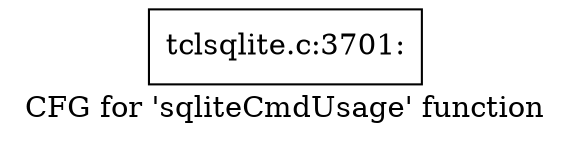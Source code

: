 digraph "CFG for 'sqliteCmdUsage' function" {
	label="CFG for 'sqliteCmdUsage' function";

	Node0x55a735598900 [shape=record,label="{tclsqlite.c:3701:}"];
}
